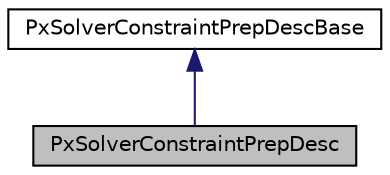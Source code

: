 digraph "PxSolverConstraintPrepDesc"
{
  edge [fontname="Helvetica",fontsize="10",labelfontname="Helvetica",labelfontsize="10"];
  node [fontname="Helvetica",fontsize="10",shape=record];
  Node0 [label="PxSolverConstraintPrepDesc",height=0.2,width=0.4,color="black", fillcolor="grey75", style="filled", fontcolor="black"];
  Node1 -> Node0 [dir="back",color="midnightblue",fontsize="10",style="solid",fontname="Helvetica"];
  Node1 [label="PxSolverConstraintPrepDescBase",height=0.2,width=0.4,color="black", fillcolor="white", style="filled",URL="$structPxSolverConstraintPrepDescBase.html"];
}
